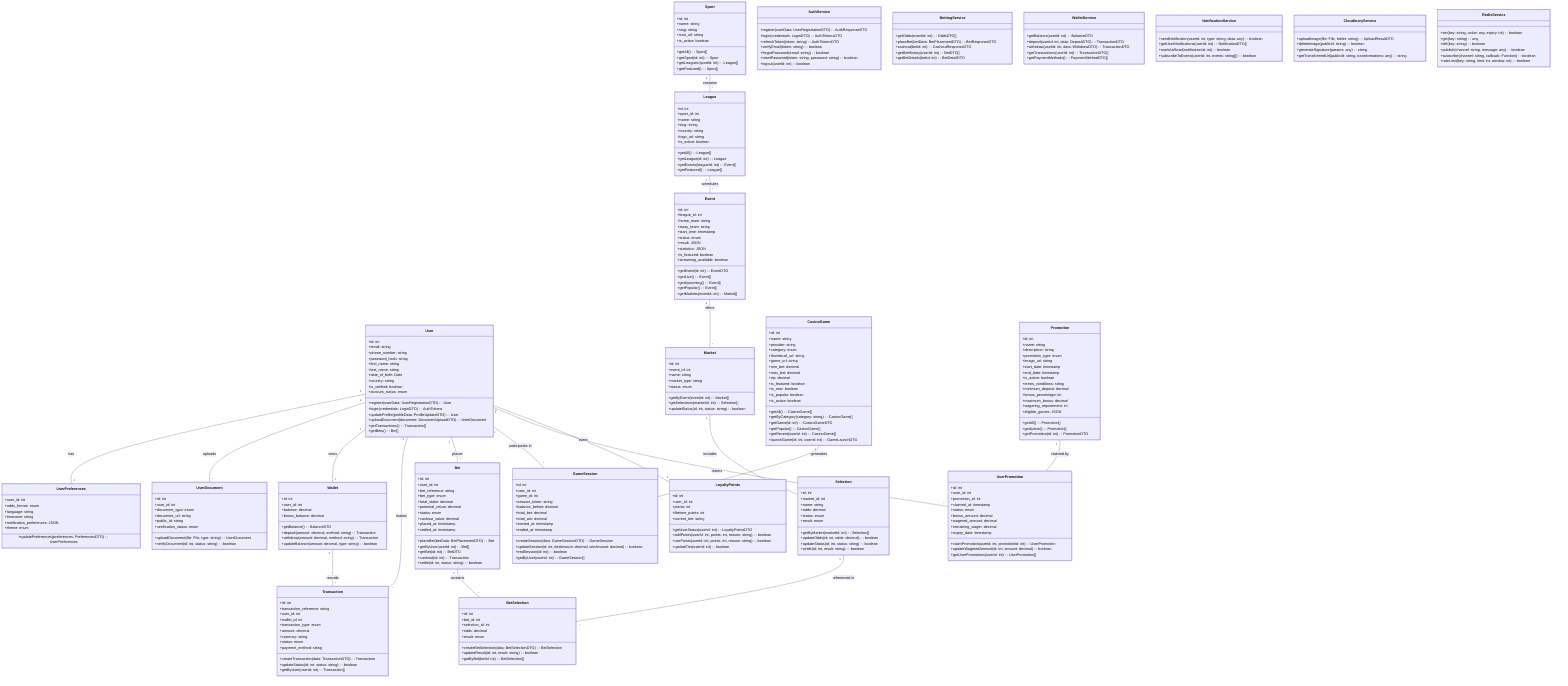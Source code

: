 classDiagram
    class User {
        +id: int
        +email: string
        +phone_number: string
        +password_hash: string
        +first_name: string
        +last_name: string
        +date_of_birth: Date
        +country: string
        +is_verified: boolean
        +account_status: enum
        +register(userData: UserRegistrationDTO): User
        +login(credentials: LoginDTO): AuthTokens
        +updateProfile(profileData: ProfileUpdateDTO): User
        +uploadDocument(document: DocumentUploadDTO): UserDocument
        +getTransactions(): Transaction[]
        +getBets(): Bet[]
    }

    class UserPreferences {
        +user_id: int
        +odds_format: enum
        +language: string
        +timezone: string
        +notification_preferences: JSON
        +theme: enum
        +updatePreferences(preferences: PreferencesDTO): UserPreferences
    }

    class UserDocument {
        +id: int
        +user_id: int
        +document_type: enum
        +document_url: string
        +public_id: string
        +verification_status: enum
        +uploadDocument(file: File, type: string): UserDocument
        +verifyDocument(id: int, status: string): boolean
    }

    class Wallet {
        +id: int
        +user_id: int
        +balance: decimal
        +bonus_balance: decimal
        +getBalance(): BalanceDTO
        +deposit(amount: decimal, method: string): Transaction
        +withdraw(amount: decimal, method: string): Transaction
        +updateBalance(amount: decimal, type: string): boolean
    }

    class Transaction {
        +id: int
        +transaction_reference: string
        +user_id: int
        +wallet_id: int
        +transaction_type: enum
        +amount: decimal
        +currency: string
        +status: enum
        +payment_method: string
        +createTransaction(data: TransactionDTO): Transaction
        +updateStatus(id: int, status: string): boolean
        +getByUser(userId: int): Transaction[]
    }

    class Sport {
        +id: int
        +name: string
        +slug: string
        +icon_url: string
        +is_active: boolean
        +getAll(): Sport[]
        +getSport(id: int): Sport
        +getLeagues(sportId: int): League[]
        +getFeatured(): Sport[]
    }

    class League {
        +id: int
        +sport_id: int
        +name: string
        +slug: string
        +country: string
        +logo_url: string
        +is_active: boolean
        +getAll(): League[]
        +getLeague(id: int): League
        +getEvents(leagueId: int): Event[]
        +getFeatured(): League[]
    }

    class Event {
        +id: int
        +league_id: int
        +home_team: string
        +away_team: string
        +start_time: timestamp
        +status: enum
        +result: JSON
        +statistics: JSON
        +is_featured: boolean
        +streaming_available: boolean
        +getEvent(id: int): EventDTO
        +getLive(): Event[]
        +getUpcoming(): Event[]
        +getPopular(): Event[]
        +getMarkets(eventId: int): Market[]
    }

    class Market {
        +id: int
        +event_id: int
        +name: string
        +market_type: string
        +status: enum
        +getByEvent(eventId: int): Market[]
        +getSelections(marketId: int): Selection[]
        +updateStatus(id: int, status: string): boolean
    }

    class Selection {
        +id: int
        +market_id: int
        +name: string
        +odds: decimal
        +status: enum
        +result: enum
        +getByMarket(marketId: int): Selection[]
        +updateOdds(id: int, odds: decimal): boolean
        +updateStatus(id: int, status: string): boolean
        +settle(id: int, result: string): boolean
    }

    class Bet {
        +id: int
        +user_id: int
        +bet_reference: string
        +bet_type: enum
        +total_stake: decimal
        +potential_return: decimal
        +status: enum
        +cashout_value: decimal
        +placed_at: timestamp
        +settled_at: timestamp
        +placeBet(betData: BetPlacementDTO): Bet
        +getByUser(userId: int): Bet[]
        +getBet(id: int): BetDTO
        +cashout(id: int): Transaction
        +settle(id: int, status: string): boolean
    }

    class BetSelection {
        +id: int
        +bet_id: int
        +selection_id: int
        +odds: decimal
        +result: enum
        +createBetSelection(data: BetSelectionDTO): BetSelection
        +updateResult(id: int, result: string): boolean
        +getByBet(betId: int): BetSelection[]
    }

    class CasinoGame {
        +id: int
        +name: string
        +provider: string
        +category: enum
        +thumbnail_url: string
        +game_url: string
        +min_bet: decimal
        +max_bet: decimal
        +rtp: decimal
        +is_featured: boolean
        +is_new: boolean
        +is_popular: boolean
        +is_active: boolean
        +getAll(): CasinoGame[]
        +getByCategory(category: string): CasinoGame[]
        +getGame(id: int): CasinoGameDTO
        +getPopular(): CasinoGame[]
        +getRecent(userId: int): CasinoGame[]
        +launchGame(id: int, userId: int): GameLaunchDTO
    }

    class GameSession {
        +id: int
        +user_id: int
        +game_id: int
        +session_token: string
        +balance_before: decimal
        +total_bet: decimal
        +total_win: decimal
        +started_at: timestamp
        +ended_at: timestamp
        +createSession(data: GameSessionDTO): GameSession
        +updateSession(id: int, betAmount: decimal, winAmount: decimal): boolean
        +endSession(id: int): boolean
        +getByUser(userId: int): GameSession[]
    }

    class Promotion {
        +id: int
        +name: string
        +description: string
        +promotion_type: enum
        +image_url: string
        +start_date: timestamp
        +end_date: timestamp
        +is_active: boolean
        +terms_conditions: string
        +minimum_deposit: decimal
        +bonus_percentage: int
        +maximum_bonus: decimal
        +wagering_requirement: int
        +eligible_games: JSON
        +getAll(): Promotion[]
        +getActive(): Promotion[]
        +getPromotion(id: int): PromotionDTO
    }

    class UserPromotion {
        +id: int
        +user_id: int
        +promotion_id: int
        +claimed_at: timestamp
        +status: enum
        +bonus_amount: decimal
        +wagered_amount: decimal
        +remaining_wager: decimal
        +expiry_date: timestamp
        +claimPromotion(userId: int, promotionId: int): UserPromotion
        +updateWageredAmount(id: int, amount: decimal): boolean
        +getUserPromotions(userId: int): UserPromotion[]
    }

    class LoyaltyPoints {
        +id: int
        +user_id: int
        +points: int
        +lifetime_points: int
        +current_tier: string
        +getUserStatus(userId: int): LoyaltyPointsDTO
        +addPoints(userId: int, points: int, reason: string): boolean
        +usePoints(userId: int, points: int, reason: string): boolean
        +updateTier(userId: int): boolean
    }

    class AuthService {
        +register(userData: UserRegistrationDTO): AuthResponseDTO
        +login(credentials: LoginDTO): AuthTokensDTO
        +refreshToken(token: string): AuthTokensDTO
        +verifyEmail(token: string): boolean
        +forgotPassword(email: string): boolean
        +resetPassword(token: string, password: string): boolean
        +logout(userId: int): boolean
    }

    class BettingService {
        +getOdds(eventId: int): OddsDTO[]
        +placeBet(betData: BetPlacementDTO): BetResponseDTO
        +cashout(betId: int): CashoutResponseDTO
        +getBetHistory(userId: int): BetDTO[]
        +getBetDetails(betId: int): BetDetailDTO
    }

    class WalletService {
        +getBalance(userId: int): BalanceDTO
        +deposit(userId: int, data: DepositDTO): TransactionDTO
        +withdraw(userId: int, data: WithdrawDTO): TransactionDTO
        +getTransactions(userId: int): TransactionDTO[]
        +getPaymentMethods(): PaymentMethodDTO[]
    }

    class NotificationService {
        +sendNotification(userId: int, type: string, data: any): boolean
        +getUserNotifications(userId: int): NotificationDTO[]
        +markAsRead(notificationId: int): boolean
        +subscribeToEvents(userId: int, events: string[]): boolean
    }

    class CloudinaryService {
        +uploadImage(file: File, folder: string): UploadResultDTO
        +deleteImage(publicId: string): boolean
        +generateSignature(params: any): string
        +getTransformedUrl(publicId: string, transformations: any): string
    }

    class RedisService {
        +set(key: string, value: any, expiry: int): boolean
        +get(key: string): any
        +del(key: string): boolean
        +publish(channel: string, message: any): boolean
        +subscribe(channel: string, callback: Function): boolean
        +rateLimit(key: string, limit: int, window: int): boolean
    }

    User "1" -- "1" UserPreferences : has
    User "1" -- "*" UserDocument : uploads
    User "1" -- "1" Wallet : owns
    User "1" -- "*" Transaction : makes
    User "1" -- "*" Bet : places
    Wallet "1" -- "*" Transaction : records
    Sport "1" -- "*" League : contains
    League "1" -- "*" Event : schedules
    Event "1" -- "*" Market : offers
    Market "1" -- "*" Selection : includes
    Bet "1" -- "*" BetSelection : contains
    Selection "1" -- "*" BetSelection : referenced in
    User "1" -- "*" GameSession : participates in
    CasinoGame "1" -- "*" GameSession : generates
    Promotion "1" -- "*" UserPromotion : claimed by
    User "1" -- "*" UserPromotion : claims
    User "1" -- "1" LoyaltyPoints : earns